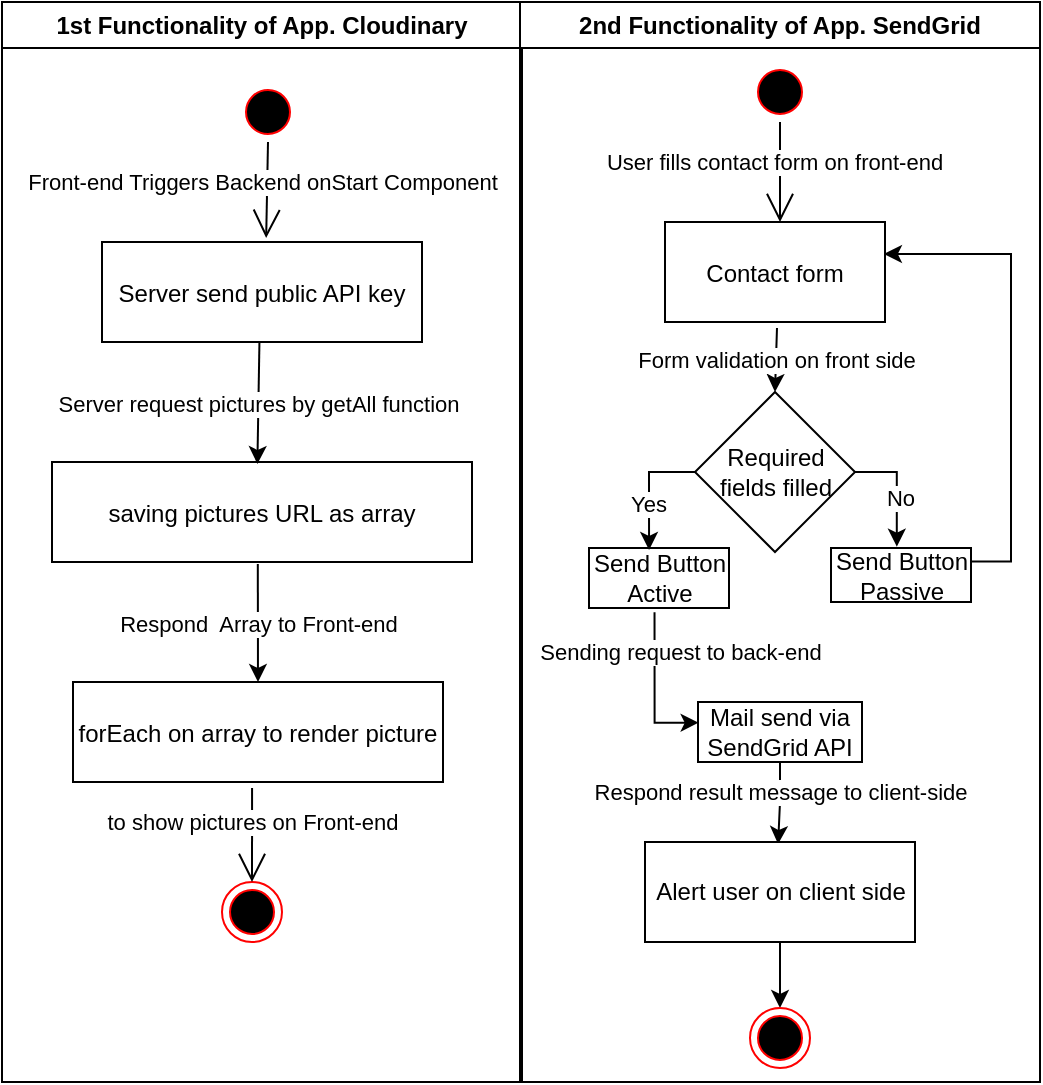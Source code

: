 <mxfile version="17.4.6" type="github">
  <diagram name="Page-1" id="e7e014a7-5840-1c2e-5031-d8a46d1fe8dd">
    <mxGraphModel dx="1422" dy="800" grid="1" gridSize="10" guides="1" tooltips="1" connect="1" arrows="1" fold="1" page="1" pageScale="1" pageWidth="1169" pageHeight="826" background="none" math="0" shadow="0">
      <root>
        <mxCell id="0" />
        <mxCell id="1" parent="0" />
        <mxCell id="2" value="1st Functionality of App. Cloudinary" style="swimlane;whiteSpace=wrap" parent="1" vertex="1">
          <mxGeometry x="230" y="40" width="260" height="540" as="geometry">
            <mxRectangle x="230" y="40" width="80" height="23" as="alternateBounds" />
          </mxGeometry>
        </mxCell>
        <mxCell id="7" value="saving pictures URL as array" style="" parent="2" vertex="1">
          <mxGeometry x="25" y="230" width="210" height="50" as="geometry" />
        </mxCell>
        <mxCell id="8" value="forEach on array to render picture" style="" parent="2" vertex="1">
          <mxGeometry x="35.5" y="340" width="185" height="50" as="geometry" />
        </mxCell>
        <mxCell id="WuJb_m4MgEyChKIxHusW-41" value="" style="endArrow=classic;html=1;rounded=0;exitX=0.49;exitY=1.02;exitDx=0;exitDy=0;exitPerimeter=0;entryX=0.5;entryY=0;entryDx=0;entryDy=0;entryPerimeter=0;" parent="2" source="7" target="8" edge="1">
          <mxGeometry relative="1" as="geometry">
            <mxPoint x="111" y="480" as="sourcePoint" />
            <mxPoint x="128" y="340" as="targetPoint" />
          </mxGeometry>
        </mxCell>
        <mxCell id="WuJb_m4MgEyChKIxHusW-42" value="Respond&amp;nbsp; Array to Front-end" style="edgeLabel;resizable=0;html=1;align=center;verticalAlign=middle;" parent="WuJb_m4MgEyChKIxHusW-41" connectable="0" vertex="1">
          <mxGeometry relative="1" as="geometry" />
        </mxCell>
        <mxCell id="Q8vAl-WPXsvcyoQia3Vs-30" value="Server send public API key" style="" parent="2" vertex="1">
          <mxGeometry x="50" y="120" width="160" height="50" as="geometry" />
        </mxCell>
        <mxCell id="Q8vAl-WPXsvcyoQia3Vs-31" value="" style="endArrow=classic;html=1;rounded=0;entryX=0.489;entryY=0.02;entryDx=0;entryDy=0;entryPerimeter=0;exitX=0.492;exitY=1;exitDx=0;exitDy=0;exitPerimeter=0;" parent="2" source="Q8vAl-WPXsvcyoQia3Vs-30" target="7" edge="1">
          <mxGeometry relative="1" as="geometry">
            <mxPoint x="90" y="410" as="sourcePoint" />
            <mxPoint x="250" y="410" as="targetPoint" />
          </mxGeometry>
        </mxCell>
        <mxCell id="Q8vAl-WPXsvcyoQia3Vs-32" value="Server request pictures by getAll function" style="edgeLabel;resizable=0;html=1;align=center;verticalAlign=middle;" parent="Q8vAl-WPXsvcyoQia3Vs-31" connectable="0" vertex="1">
          <mxGeometry relative="1" as="geometry" />
        </mxCell>
        <mxCell id="dQv5QP7235FZ7IHjPzUk-8" value="" style="ellipse;html=1;shape=startState;fillColor=#000000;strokeColor=#ff0000;" parent="2" vertex="1">
          <mxGeometry x="118" y="40" width="30" height="30" as="geometry" />
        </mxCell>
        <mxCell id="dQv5QP7235FZ7IHjPzUk-24" value="" style="endArrow=open;endFill=1;endSize=12;html=1;rounded=0;exitX=0.5;exitY=1;exitDx=0;exitDy=0;entryX=0.513;entryY=-0.04;entryDx=0;entryDy=0;entryPerimeter=0;" parent="2" source="dQv5QP7235FZ7IHjPzUk-8" target="Q8vAl-WPXsvcyoQia3Vs-30" edge="1">
          <mxGeometry width="160" relative="1" as="geometry">
            <mxPoint x="270" y="350" as="sourcePoint" />
            <mxPoint x="430" y="350" as="targetPoint" />
          </mxGeometry>
        </mxCell>
        <mxCell id="dQv5QP7235FZ7IHjPzUk-10" value="Front-end Triggers Backend onStart Component" style="edgeLabel;resizable=0;html=1;align=center;verticalAlign=middle;" parent="2" connectable="0" vertex="1">
          <mxGeometry x="129.995" y="90.0" as="geometry" />
        </mxCell>
        <mxCell id="dQv5QP7235FZ7IHjPzUk-25" value="" style="ellipse;html=1;shape=endState;fillColor=#000000;strokeColor=#ff0000;" parent="2" vertex="1">
          <mxGeometry x="110" y="440" width="30" height="30" as="geometry" />
        </mxCell>
        <mxCell id="dQv5QP7235FZ7IHjPzUk-26" value="" style="endArrow=open;endFill=1;endSize=12;html=1;rounded=0;exitX=0.484;exitY=1.06;exitDx=0;exitDy=0;exitPerimeter=0;entryX=0.5;entryY=0;entryDx=0;entryDy=0;" parent="2" source="8" target="dQv5QP7235FZ7IHjPzUk-25" edge="1">
          <mxGeometry width="160" relative="1" as="geometry">
            <mxPoint x="160" y="420" as="sourcePoint" />
            <mxPoint x="320" y="420" as="targetPoint" />
          </mxGeometry>
        </mxCell>
        <mxCell id="dQv5QP7235FZ7IHjPzUk-27" value="to show pictures on Front-end" style="edgeLabel;resizable=0;html=1;align=center;verticalAlign=middle;" parent="2" connectable="0" vertex="1">
          <mxGeometry x="125.001" y="410.0" as="geometry" />
        </mxCell>
        <mxCell id="Q8vAl-WPXsvcyoQia3Vs-11" value="2nd Functionality of App. SendGrid" style="swimlane;whiteSpace=wrap" parent="1" vertex="1">
          <mxGeometry x="489" y="40" width="260" height="540" as="geometry">
            <mxRectangle x="230" y="40" width="80" height="23" as="alternateBounds" />
          </mxGeometry>
        </mxCell>
        <mxCell id="Q8vAl-WPXsvcyoQia3Vs-14" value="Contact form" style="" parent="Q8vAl-WPXsvcyoQia3Vs-11" vertex="1">
          <mxGeometry x="72.5" y="110" width="110" height="50" as="geometry" />
        </mxCell>
        <mxCell id="Q8vAl-WPXsvcyoQia3Vs-17" style="edgeStyle=orthogonalEdgeStyle;rounded=0;orthogonalLoop=1;jettySize=auto;html=1;exitX=1;exitY=0.5;exitDx=0;exitDy=0;entryX=0.47;entryY=-0.025;entryDx=0;entryDy=0;entryPerimeter=0;" parent="Q8vAl-WPXsvcyoQia3Vs-11" source="Q8vAl-WPXsvcyoQia3Vs-18" target="Q8vAl-WPXsvcyoQia3Vs-25" edge="1">
          <mxGeometry relative="1" as="geometry" />
        </mxCell>
        <mxCell id="Q8vAl-WPXsvcyoQia3Vs-18" value="Required fields filled" style="rhombus;whiteSpace=wrap;html=1;" parent="Q8vAl-WPXsvcyoQia3Vs-11" vertex="1">
          <mxGeometry x="87.5" y="195" width="80" height="80" as="geometry" />
        </mxCell>
        <mxCell id="Q8vAl-WPXsvcyoQia3Vs-19" value="" style="endArrow=classic;html=1;rounded=0;entryX=0.5;entryY=0;entryDx=0;entryDy=0;exitX=0.509;exitY=1.06;exitDx=0;exitDy=0;exitPerimeter=0;" parent="Q8vAl-WPXsvcyoQia3Vs-11" source="Q8vAl-WPXsvcyoQia3Vs-14" target="Q8vAl-WPXsvcyoQia3Vs-18" edge="1">
          <mxGeometry relative="1" as="geometry">
            <mxPoint x="192.5" y="105" as="sourcePoint" />
            <mxPoint x="292.5" y="105" as="targetPoint" />
          </mxGeometry>
        </mxCell>
        <mxCell id="Q8vAl-WPXsvcyoQia3Vs-20" value="Form validation on front side" style="edgeLabel;resizable=0;html=1;align=center;verticalAlign=middle;" parent="Q8vAl-WPXsvcyoQia3Vs-19" connectable="0" vertex="1">
          <mxGeometry relative="1" as="geometry" />
        </mxCell>
        <mxCell id="Q8vAl-WPXsvcyoQia3Vs-21" style="edgeStyle=orthogonalEdgeStyle;rounded=0;orthogonalLoop=1;jettySize=auto;html=1;entryX=0.004;entryY=0.345;entryDx=0;entryDy=0;entryPerimeter=0;exitX=0.468;exitY=1.072;exitDx=0;exitDy=0;exitPerimeter=0;" parent="Q8vAl-WPXsvcyoQia3Vs-11" source="Q8vAl-WPXsvcyoQia3Vs-22" target="Q8vAl-WPXsvcyoQia3Vs-27" edge="1">
          <mxGeometry relative="1" as="geometry" />
        </mxCell>
        <mxCell id="Q8vAl-WPXsvcyoQia3Vs-22" value="Send Button Active" style="rounded=0;whiteSpace=wrap;html=1;" parent="Q8vAl-WPXsvcyoQia3Vs-11" vertex="1">
          <mxGeometry x="34.5" y="273" width="70" height="30" as="geometry" />
        </mxCell>
        <mxCell id="Q8vAl-WPXsvcyoQia3Vs-23" value="" style="endArrow=classic;html=1;rounded=0;entryX=0.429;entryY=0.033;entryDx=0;entryDy=0;exitX=0;exitY=0.5;exitDx=0;exitDy=0;entryPerimeter=0;" parent="Q8vAl-WPXsvcyoQia3Vs-11" source="Q8vAl-WPXsvcyoQia3Vs-18" target="Q8vAl-WPXsvcyoQia3Vs-22" edge="1">
          <mxGeometry relative="1" as="geometry">
            <mxPoint x="72.5" y="235" as="sourcePoint" />
            <mxPoint x="192.5" y="235" as="targetPoint" />
            <Array as="points">
              <mxPoint x="64.5" y="235" />
            </Array>
          </mxGeometry>
        </mxCell>
        <mxCell id="Q8vAl-WPXsvcyoQia3Vs-24" value="Yes" style="edgeLabel;resizable=0;html=1;align=center;verticalAlign=middle;" parent="Q8vAl-WPXsvcyoQia3Vs-23" connectable="0" vertex="1">
          <mxGeometry relative="1" as="geometry">
            <mxPoint x="-1" y="8" as="offset" />
          </mxGeometry>
        </mxCell>
        <mxCell id="dQv5QP7235FZ7IHjPzUk-35" style="edgeStyle=orthogonalEdgeStyle;rounded=0;orthogonalLoop=1;jettySize=auto;html=1;entryX=0.995;entryY=0.32;entryDx=0;entryDy=0;entryPerimeter=0;exitX=1;exitY=0.25;exitDx=0;exitDy=0;" parent="Q8vAl-WPXsvcyoQia3Vs-11" source="Q8vAl-WPXsvcyoQia3Vs-25" target="Q8vAl-WPXsvcyoQia3Vs-14" edge="1">
          <mxGeometry relative="1" as="geometry" />
        </mxCell>
        <mxCell id="Q8vAl-WPXsvcyoQia3Vs-25" value="Send Button Passive" style="rounded=0;whiteSpace=wrap;html=1;" parent="Q8vAl-WPXsvcyoQia3Vs-11" vertex="1">
          <mxGeometry x="155.5" y="273" width="70" height="27" as="geometry" />
        </mxCell>
        <mxCell id="Q8vAl-WPXsvcyoQia3Vs-26" value="No" style="edgeLabel;resizable=0;html=1;align=center;verticalAlign=middle;" parent="Q8vAl-WPXsvcyoQia3Vs-11" connectable="0" vertex="1">
          <mxGeometry x="179.502" y="252.241" as="geometry">
            <mxPoint x="10" y="-4" as="offset" />
          </mxGeometry>
        </mxCell>
        <mxCell id="dQv5QP7235FZ7IHjPzUk-43" style="edgeStyle=orthogonalEdgeStyle;rounded=0;orthogonalLoop=1;jettySize=auto;html=1;entryX=0.493;entryY=0.02;entryDx=0;entryDy=0;entryPerimeter=0;" parent="Q8vAl-WPXsvcyoQia3Vs-11" source="Q8vAl-WPXsvcyoQia3Vs-27" target="dQv5QP7235FZ7IHjPzUk-40" edge="1">
          <mxGeometry relative="1" as="geometry" />
        </mxCell>
        <mxCell id="Q8vAl-WPXsvcyoQia3Vs-27" value="Mail send via SendGrid API" style="rounded=0;whiteSpace=wrap;html=1;" parent="Q8vAl-WPXsvcyoQia3Vs-11" vertex="1">
          <mxGeometry x="89" y="350" width="82" height="30" as="geometry" />
        </mxCell>
        <mxCell id="dQv5QP7235FZ7IHjPzUk-31" value="" style="ellipse;html=1;shape=startState;fillColor=#000000;strokeColor=#ff0000;" parent="Q8vAl-WPXsvcyoQia3Vs-11" vertex="1">
          <mxGeometry x="115" y="30" width="30" height="30" as="geometry" />
        </mxCell>
        <mxCell id="dQv5QP7235FZ7IHjPzUk-32" value="" style="endArrow=open;endFill=1;endSize=12;html=1;rounded=0;exitX=0.5;exitY=1;exitDx=0;exitDy=0;" parent="Q8vAl-WPXsvcyoQia3Vs-11" source="dQv5QP7235FZ7IHjPzUk-31" edge="1">
          <mxGeometry width="160" relative="1" as="geometry">
            <mxPoint x="37" y="300" as="sourcePoint" />
            <mxPoint x="130" y="110" as="targetPoint" />
          </mxGeometry>
        </mxCell>
        <mxCell id="dQv5QP7235FZ7IHjPzUk-33" value="User fills contact form on front-end" style="edgeLabel;resizable=0;html=1;align=center;verticalAlign=middle;" parent="Q8vAl-WPXsvcyoQia3Vs-11" connectable="0" vertex="1">
          <mxGeometry x="126.995" y="80.0" as="geometry" />
        </mxCell>
        <mxCell id="dQv5QP7235FZ7IHjPzUk-34" value="Sending request to back-end" style="edgeLabel;resizable=0;html=1;align=center;verticalAlign=middle;" parent="Q8vAl-WPXsvcyoQia3Vs-11" connectable="0" vertex="1">
          <mxGeometry x="69.502" y="329.001" as="geometry">
            <mxPoint x="10" y="-4" as="offset" />
          </mxGeometry>
        </mxCell>
        <mxCell id="dQv5QP7235FZ7IHjPzUk-39" value="Respond result message to client-side" style="edgeLabel;resizable=0;html=1;align=center;verticalAlign=middle;" parent="Q8vAl-WPXsvcyoQia3Vs-11" connectable="0" vertex="1">
          <mxGeometry x="120.002" y="399.001" as="geometry">
            <mxPoint x="10" y="-4" as="offset" />
          </mxGeometry>
        </mxCell>
        <mxCell id="dQv5QP7235FZ7IHjPzUk-45" style="edgeStyle=orthogonalEdgeStyle;rounded=0;orthogonalLoop=1;jettySize=auto;html=1;entryX=0.5;entryY=0;entryDx=0;entryDy=0;" parent="Q8vAl-WPXsvcyoQia3Vs-11" source="dQv5QP7235FZ7IHjPzUk-40" target="dQv5QP7235FZ7IHjPzUk-44" edge="1">
          <mxGeometry relative="1" as="geometry" />
        </mxCell>
        <mxCell id="dQv5QP7235FZ7IHjPzUk-40" value="Alert user on client side" style="html=1;" parent="Q8vAl-WPXsvcyoQia3Vs-11" vertex="1">
          <mxGeometry x="62.5" y="420" width="135" height="50" as="geometry" />
        </mxCell>
        <mxCell id="dQv5QP7235FZ7IHjPzUk-44" value="" style="ellipse;html=1;shape=endState;fillColor=#000000;strokeColor=#ff0000;" parent="Q8vAl-WPXsvcyoQia3Vs-11" vertex="1">
          <mxGeometry x="115" y="503" width="30" height="30" as="geometry" />
        </mxCell>
      </root>
    </mxGraphModel>
  </diagram>
</mxfile>
